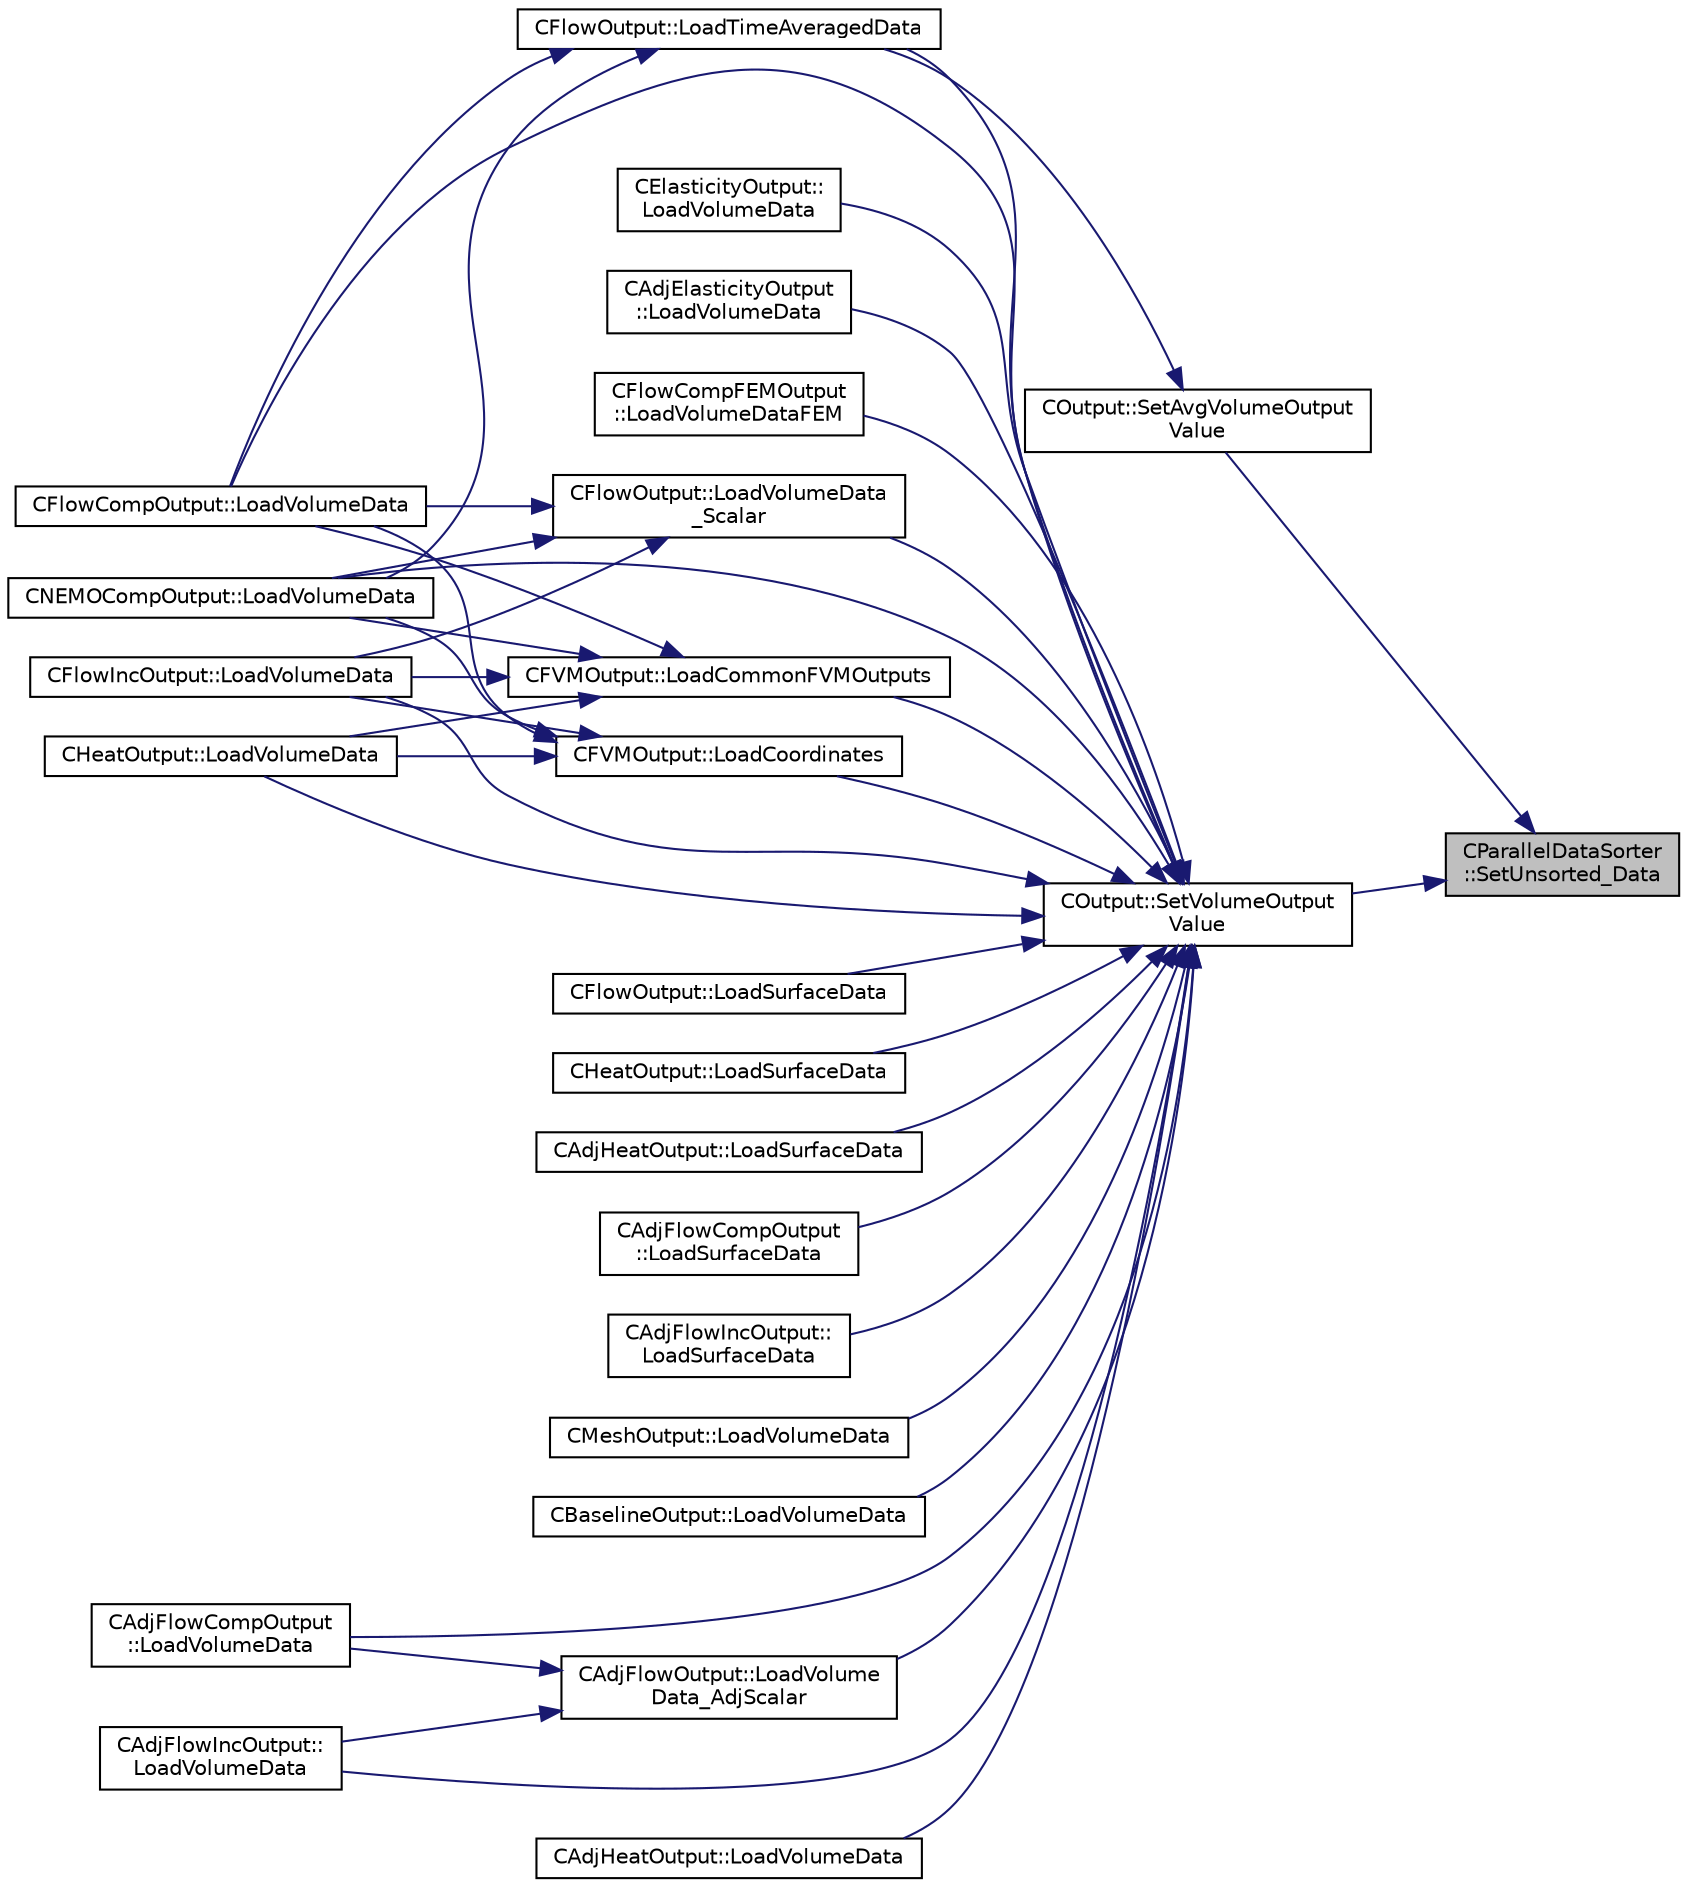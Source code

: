 digraph "CParallelDataSorter::SetUnsorted_Data"
{
 // LATEX_PDF_SIZE
  edge [fontname="Helvetica",fontsize="10",labelfontname="Helvetica",labelfontsize="10"];
  node [fontname="Helvetica",fontsize="10",shape=record];
  rankdir="RL";
  Node1 [label="CParallelDataSorter\l::SetUnsorted_Data",height=0.2,width=0.4,color="black", fillcolor="grey75", style="filled", fontcolor="black",tooltip="Set the value of a specific field at a point. ::PrepareSendBuffers must be called before using this f..."];
  Node1 -> Node2 [dir="back",color="midnightblue",fontsize="10",style="solid",fontname="Helvetica"];
  Node2 [label="COutput::SetAvgVolumeOutput\lValue",height=0.2,width=0.4,color="black", fillcolor="white", style="filled",URL="$classCOutput.html#a8c931a3df4039f6aaf1af740adde9a3f",tooltip="Set the value of a volume output field."];
  Node2 -> Node3 [dir="back",color="midnightblue",fontsize="10",style="solid",fontname="Helvetica"];
  Node3 [label="CFlowOutput::LoadTimeAveragedData",height=0.2,width=0.4,color="black", fillcolor="white", style="filled",URL="$classCFlowOutput.html#a83cb8225c00fad1e7505dddc7f4bc812",tooltip="Load the time averaged output fields."];
  Node3 -> Node4 [dir="back",color="midnightblue",fontsize="10",style="solid",fontname="Helvetica"];
  Node4 [label="CFlowCompOutput::LoadVolumeData",height=0.2,width=0.4,color="black", fillcolor="white", style="filled",URL="$classCFlowCompOutput.html#a4dbb2657e6ea72800af13ddf08789276",tooltip="Set the values of the volume output fields for a point."];
  Node3 -> Node5 [dir="back",color="midnightblue",fontsize="10",style="solid",fontname="Helvetica"];
  Node5 [label="CNEMOCompOutput::LoadVolumeData",height=0.2,width=0.4,color="black", fillcolor="white", style="filled",URL="$classCNEMOCompOutput.html#a89eba9a2ef60d470409b605e9a06140b",tooltip="Set the values of the volume output fields for a point."];
  Node1 -> Node6 [dir="back",color="midnightblue",fontsize="10",style="solid",fontname="Helvetica"];
  Node6 [label="COutput::SetVolumeOutput\lValue",height=0.2,width=0.4,color="black", fillcolor="white", style="filled",URL="$classCOutput.html#a4a1f51fb07438c871f3f2d6c21daf9c6",tooltip="Set the value of a volume output field."];
  Node6 -> Node7 [dir="back",color="midnightblue",fontsize="10",style="solid",fontname="Helvetica"];
  Node7 [label="CFVMOutput::LoadCommonFVMOutputs",height=0.2,width=0.4,color="black", fillcolor="white", style="filled",URL="$classCFVMOutput.html#a5375edccdb847e5e4b03dc742c9c4d9e",tooltip="Load common FVM outputs."];
  Node7 -> Node4 [dir="back",color="midnightblue",fontsize="10",style="solid",fontname="Helvetica"];
  Node7 -> Node5 [dir="back",color="midnightblue",fontsize="10",style="solid",fontname="Helvetica"];
  Node7 -> Node8 [dir="back",color="midnightblue",fontsize="10",style="solid",fontname="Helvetica"];
  Node8 [label="CHeatOutput::LoadVolumeData",height=0.2,width=0.4,color="black", fillcolor="white", style="filled",URL="$classCHeatOutput.html#af768a80cffb052341a2168db77bca7f7",tooltip="Set the values of the volume output fields for a point."];
  Node7 -> Node9 [dir="back",color="midnightblue",fontsize="10",style="solid",fontname="Helvetica"];
  Node9 [label="CFlowIncOutput::LoadVolumeData",height=0.2,width=0.4,color="black", fillcolor="white", style="filled",URL="$classCFlowIncOutput.html#a72e2584bbcbcf7e3a94dae5344953f08",tooltip="Set the values of the volume output fields for a point."];
  Node6 -> Node10 [dir="back",color="midnightblue",fontsize="10",style="solid",fontname="Helvetica"];
  Node10 [label="CFVMOutput::LoadCoordinates",height=0.2,width=0.4,color="black", fillcolor="white", style="filled",URL="$classCFVMOutput.html#afbe6c99745481a5c09aa2e5a312b42ba",tooltip="Load the coordinates."];
  Node10 -> Node4 [dir="back",color="midnightblue",fontsize="10",style="solid",fontname="Helvetica"];
  Node10 -> Node5 [dir="back",color="midnightblue",fontsize="10",style="solid",fontname="Helvetica"];
  Node10 -> Node8 [dir="back",color="midnightblue",fontsize="10",style="solid",fontname="Helvetica"];
  Node10 -> Node9 [dir="back",color="midnightblue",fontsize="10",style="solid",fontname="Helvetica"];
  Node6 -> Node11 [dir="back",color="midnightblue",fontsize="10",style="solid",fontname="Helvetica"];
  Node11 [label="CFlowOutput::LoadSurfaceData",height=0.2,width=0.4,color="black", fillcolor="white", style="filled",URL="$classCFlowOutput.html#ac9aaea918853ec11c146127c2131f56c",tooltip="Set the values of the volume output fields for a surface point."];
  Node6 -> Node12 [dir="back",color="midnightblue",fontsize="10",style="solid",fontname="Helvetica"];
  Node12 [label="CHeatOutput::LoadSurfaceData",height=0.2,width=0.4,color="black", fillcolor="white", style="filled",URL="$classCHeatOutput.html#af013c7d45e63f61bf375683c7175c076",tooltip="LoadSurfaceData."];
  Node6 -> Node13 [dir="back",color="midnightblue",fontsize="10",style="solid",fontname="Helvetica"];
  Node13 [label="CAdjHeatOutput::LoadSurfaceData",height=0.2,width=0.4,color="black", fillcolor="white", style="filled",URL="$classCAdjHeatOutput.html#ab79a923c99aa1167d116fb4b8d4952d0",tooltip="Set the values of the volume output fields for a surface point."];
  Node6 -> Node14 [dir="back",color="midnightblue",fontsize="10",style="solid",fontname="Helvetica"];
  Node14 [label="CAdjFlowCompOutput\l::LoadSurfaceData",height=0.2,width=0.4,color="black", fillcolor="white", style="filled",URL="$classCAdjFlowCompOutput.html#adf654f0f8fd91c783c41be94f1273174",tooltip="Set the values of the volume output fields for a surface point."];
  Node6 -> Node15 [dir="back",color="midnightblue",fontsize="10",style="solid",fontname="Helvetica"];
  Node15 [label="CAdjFlowIncOutput::\lLoadSurfaceData",height=0.2,width=0.4,color="black", fillcolor="white", style="filled",URL="$classCAdjFlowIncOutput.html#aeb92d8f6efc6f0f8c5a536df383161a5",tooltip="Set the values of the volume output fields for a surface point."];
  Node6 -> Node3 [dir="back",color="midnightblue",fontsize="10",style="solid",fontname="Helvetica"];
  Node6 -> Node16 [dir="back",color="midnightblue",fontsize="10",style="solid",fontname="Helvetica"];
  Node16 [label="CMeshOutput::LoadVolumeData",height=0.2,width=0.4,color="black", fillcolor="white", style="filled",URL="$classCMeshOutput.html#a3b4dee3349084421a124b868013bdba3",tooltip="Set the values of the volume output fields for a point."];
  Node6 -> Node17 [dir="back",color="midnightblue",fontsize="10",style="solid",fontname="Helvetica"];
  Node17 [label="CBaselineOutput::LoadVolumeData",height=0.2,width=0.4,color="black", fillcolor="white", style="filled",URL="$classCBaselineOutput.html#a9a564f7ef6d7a1756423dd8a4320a004",tooltip="Set the values of the volume output fields for a point."];
  Node6 -> Node5 [dir="back",color="midnightblue",fontsize="10",style="solid",fontname="Helvetica"];
  Node6 -> Node4 [dir="back",color="midnightblue",fontsize="10",style="solid",fontname="Helvetica"];
  Node6 -> Node8 [dir="back",color="midnightblue",fontsize="10",style="solid",fontname="Helvetica"];
  Node6 -> Node9 [dir="back",color="midnightblue",fontsize="10",style="solid",fontname="Helvetica"];
  Node6 -> Node18 [dir="back",color="midnightblue",fontsize="10",style="solid",fontname="Helvetica"];
  Node18 [label="CAdjFlowCompOutput\l::LoadVolumeData",height=0.2,width=0.4,color="black", fillcolor="white", style="filled",URL="$classCAdjFlowCompOutput.html#af9dae5d732938078bdea138bde373293",tooltip="Set the values of the volume output fields for a point."];
  Node6 -> Node19 [dir="back",color="midnightblue",fontsize="10",style="solid",fontname="Helvetica"];
  Node19 [label="CAdjHeatOutput::LoadVolumeData",height=0.2,width=0.4,color="black", fillcolor="white", style="filled",URL="$classCAdjHeatOutput.html#a9b64b0f5e1efdcf6c8b9cf88bd6be0ee",tooltip="Set the values of the volume output fields for a point."];
  Node6 -> Node20 [dir="back",color="midnightblue",fontsize="10",style="solid",fontname="Helvetica"];
  Node20 [label="CElasticityOutput::\lLoadVolumeData",height=0.2,width=0.4,color="black", fillcolor="white", style="filled",URL="$classCElasticityOutput.html#ab828cb305a9dfee66765b1226b45edfc",tooltip="Set the values of the volume output fields for a point."];
  Node6 -> Node21 [dir="back",color="midnightblue",fontsize="10",style="solid",fontname="Helvetica"];
  Node21 [label="CAdjElasticityOutput\l::LoadVolumeData",height=0.2,width=0.4,color="black", fillcolor="white", style="filled",URL="$classCAdjElasticityOutput.html#adbddd1f4a0a52e6c2e6d31ab84861c96",tooltip="Set the values of the volume output fields for a point."];
  Node6 -> Node22 [dir="back",color="midnightblue",fontsize="10",style="solid",fontname="Helvetica"];
  Node22 [label="CAdjFlowIncOutput::\lLoadVolumeData",height=0.2,width=0.4,color="black", fillcolor="white", style="filled",URL="$classCAdjFlowIncOutput.html#ab5f6dd5188bd1d48f03b17c550d98898",tooltip="Set the values of the volume output fields for a point."];
  Node6 -> Node23 [dir="back",color="midnightblue",fontsize="10",style="solid",fontname="Helvetica"];
  Node23 [label="CAdjFlowOutput::LoadVolume\lData_AdjScalar",height=0.2,width=0.4,color="black", fillcolor="white", style="filled",URL="$classCAdjFlowOutput.html#a887e993b9f24d0110852a2d068a80383",tooltip="Set all scalar (turbulence/species) volume field values for a point."];
  Node23 -> Node18 [dir="back",color="midnightblue",fontsize="10",style="solid",fontname="Helvetica"];
  Node23 -> Node22 [dir="back",color="midnightblue",fontsize="10",style="solid",fontname="Helvetica"];
  Node6 -> Node24 [dir="back",color="midnightblue",fontsize="10",style="solid",fontname="Helvetica"];
  Node24 [label="CFlowOutput::LoadVolumeData\l_Scalar",height=0.2,width=0.4,color="black", fillcolor="white", style="filled",URL="$classCFlowOutput.html#a36e32acf8391070962333486227ebc6f",tooltip="Set all scalar (turbulence/species) volume field values for a point."];
  Node24 -> Node4 [dir="back",color="midnightblue",fontsize="10",style="solid",fontname="Helvetica"];
  Node24 -> Node5 [dir="back",color="midnightblue",fontsize="10",style="solid",fontname="Helvetica"];
  Node24 -> Node9 [dir="back",color="midnightblue",fontsize="10",style="solid",fontname="Helvetica"];
  Node6 -> Node25 [dir="back",color="midnightblue",fontsize="10",style="solid",fontname="Helvetica"];
  Node25 [label="CFlowCompFEMOutput\l::LoadVolumeDataFEM",height=0.2,width=0.4,color="black", fillcolor="white", style="filled",URL="$classCFlowCompFEMOutput.html#ab3512aede5c10673392abc7e7a56d149",tooltip="Set the values of the volume output fields for a point."];
}
